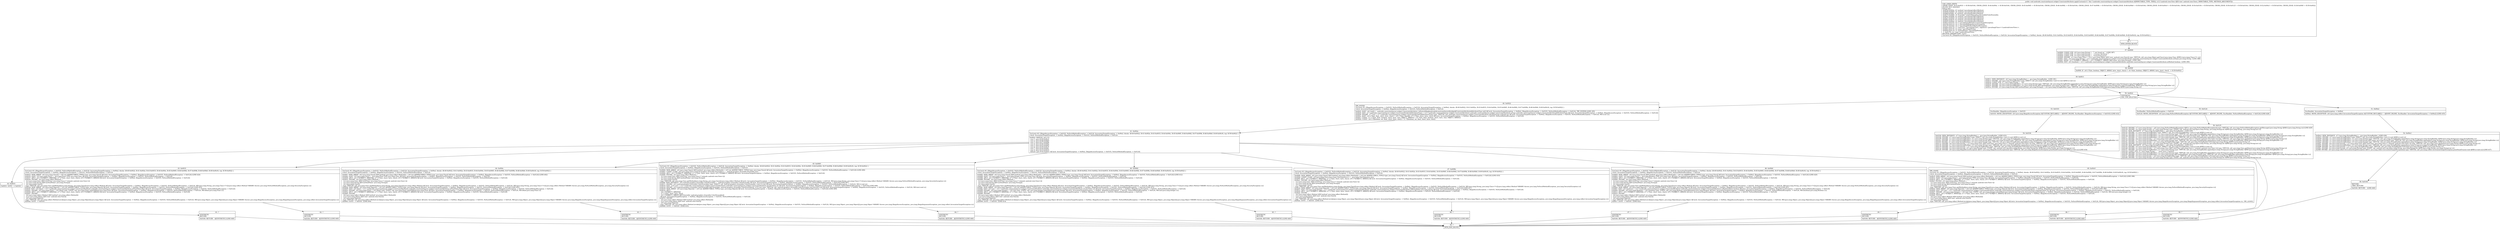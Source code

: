 digraph "CFG forandroidx.constraintlayout.widget.ConstraintAttribute.applyCustom(Landroid\/view\/View;)V" {
Node_35 [shape=record,label="{35\:\ ?|MTH_ENTER_BLOCK\l}"];
Node_37 [shape=record,label="{37\:\ 0x0000|0x0000: CONST_STR  (r0 I:java.lang.String) =  \"\" not found on \"  (LINE:387)\l0x0002: CONST_STR  (r1 I:java.lang.String) =  \" Custom Attribute \"\" \l0x0004: CONST_STR  (r2 I:java.lang.String) =  \"TransitionLayout\" \l0x0006: INVOKE  (r3 I:java.lang.Class) = (r12 I:java.lang.Object A[D('view' android.view.View)]) type: VIRTUAL call: java.lang.Object.getClass():java.lang.Class A[MD:():java.lang.Class\<?\> (c)]\l0x000a: IGET  (r4 I:java.lang.String) = (r11 I:androidx.constraintlayout.widget.ConstraintAttribute) androidx.constraintlayout.widget.ConstraintAttribute.mName java.lang.String  (LINE:388)\l0x000c: MOVE  (r5 I:??[OBJECT, ARRAY]) = (r4 I:??[OBJECT, ARRAY] A[D('name' java.lang.String)])  (LINE:389)\l0x000d: IGET  (r6 I:boolean) = (r11 I:androidx.constraintlayout.widget.ConstraintAttribute) androidx.constraintlayout.widget.ConstraintAttribute.mMethod boolean  (LINE:390)\l}"];
Node_38 [shape=record,label="{38\:\ 0x000f|0x000f: IF  (r6 I:??[int, boolean, OBJECT, ARRAY, byte, short, char]) != (0 ??[int, boolean, OBJECT, ARRAY, byte, short, char])  \-\> B:59:0x0022 \l}"];
Node_39 [shape=record,label="{39\:\ 0x0011|0x0011: NEW_INSTANCE  (r6 I:java.lang.StringBuilder) =  java.lang.StringBuilder  (LINE:391)\l0x0013: INVOKE  (r6 I:java.lang.StringBuilder) type: DIRECT call: java.lang.StringBuilder.\<init\>():void A[MD:():void (c)]\l0x0016: CONST_STR  (r7 I:java.lang.String) =  \"set\" \l0x0018: INVOKE  (r6 I:java.lang.StringBuilder), (r7 I:java.lang.String) type: VIRTUAL call: java.lang.StringBuilder.append(java.lang.String):java.lang.StringBuilder A[MD:(java.lang.String):java.lang.StringBuilder (c)]\l0x001b: INVOKE  (r6 I:java.lang.StringBuilder), (r5 I:java.lang.String A[D('methodName' java.lang.String)]) type: VIRTUAL call: java.lang.StringBuilder.append(java.lang.String):java.lang.StringBuilder A[MD:(java.lang.String):java.lang.StringBuilder (c)]\l0x001e: INVOKE  (r5 I:java.lang.String A[D('methodName' java.lang.String)]) = (r6 I:java.lang.StringBuilder) type: VIRTUAL call: java.lang.StringBuilder.toString():java.lang.String A[MD:():java.lang.String (c)]\l}"];
Node_59 [shape=record,label="{59\:\ 0x0022|SYNTHETIC\lEXC_TOP_SPLITTER\l}"];
Node_40 [shape=record,label="{40\:\ 0x0022|TRY_ENTER\lTryCatch #2 \{IllegalAccessException \-\> 0x0103, NoSuchMethodException \-\> 0x0124, InvocationTargetException \-\> 0x00e2, blocks: (B:40:0x0022, B:41:0x002e, B:43:0x0033, B:44:0x004c, B:45:0x0065, B:46:0x0082, B:47:0x009b, B:48:0x00b0, B:49:0x00c9), top: B:59:0x0022 \}\lCatch: InvocationTargetException \-\> 0x00e2, IllegalAccessException \-\> 0x0103, NoSuchMethodException \-\> 0x0124\l|0x0022: SGET  (r6 I:int[]) =  androidx.constraintlayout.widget.ConstraintAttribute.1.$SwitchMap$androidx$constraintlayout$widget$ConstraintAttribute$AttributeType int[] A[Catch: InvocationTargetException \-\> 0x00e2, IllegalAccessException \-\> 0x0103, NoSuchMethodException \-\> 0x0124, TRY_ENTER] (LINE:395)\l0x0024: IGET  (r7 I:androidx.constraintlayout.widget.ConstraintAttribute$AttributeType) = (r11 I:androidx.constraintlayout.widget.ConstraintAttribute) androidx.constraintlayout.widget.ConstraintAttribute.mType androidx.constraintlayout.widget.ConstraintAttribute$AttributeType A[Catch: InvocationTargetException \-\> 0x00e2, IllegalAccessException \-\> 0x0103, NoSuchMethodException \-\> 0x0124]\l0x0026: INVOKE  (r7 I:int) = (r7 I:androidx.constraintlayout.widget.ConstraintAttribute$AttributeType) type: VIRTUAL call: androidx.constraintlayout.widget.ConstraintAttribute.AttributeType.ordinal():int A[Catch: InvocationTargetException \-\> 0x00e2, IllegalAccessException \-\> 0x0103, NoSuchMethodException \-\> 0x0124, MD:():int (c)]\l0x002a: AGET  (r6 I:??[int, float, short, byte, char]) = (r6 I:??[int, float][]), (r7 I:??[int, short, byte, char]) A[Catch: InvocationTargetException \-\> 0x00e2, IllegalAccessException \-\> 0x0103, NoSuchMethodException \-\> 0x0124]\l0x002c: CONST  (r7 I:??[int, float, boolean, short, byte, char, OBJECT, ARRAY]) = (0 ??[int, float, boolean, short, byte, char, OBJECT, ARRAY]) \l0x002d: CONST  (r8 I:??[boolean, int, float, short, byte, char]) = (1 ??[boolean, int, float, short, byte, char]) \l}"];
Node_41 [shape=record,label="{41\:\ 0x002e|TryCatch #2 \{IllegalAccessException \-\> 0x0103, NoSuchMethodException \-\> 0x0124, InvocationTargetException \-\> 0x00e2, blocks: (B:40:0x0022, B:41:0x002e, B:43:0x0033, B:44:0x004c, B:45:0x0065, B:46:0x0082, B:47:0x009b, B:48:0x00b0, B:49:0x00c9), top: B:59:0x0022 \}\lCatch: InvocationTargetException \-\> 0x00e2, IllegalAccessException \-\> 0x0103, NoSuchMethodException \-\> 0x0124\l|0x002e: SWITCH  (r6 I:??)\l case 1: goto B:49:0x00c9\l case 2: goto B:48:0x00b0\l case 3: goto B:47:0x009b\l case 4: goto B:46:0x0082\l case 5: goto B:45:0x0065\l case 6: goto B:49:0x00c9\l case 7: goto B:44:0x004c\l case 8: goto B:43:0x0033\l default: goto B:42:0x0031 A[Catch: InvocationTargetException \-\> 0x00e2, IllegalAccessException \-\> 0x0103, NoSuchMethodException \-\> 0x0124]\l}"];
Node_42 [shape=record,label="{42\:\ 0x0031|0x0031: GOTO  \-\> 0x0163 \l}"];
Node_61 [shape=record,label="{61\:\ ?|SYNTHETIC\lRETURN\l|0x0164: RETURN   A[SYNTHETIC] (LINE:440)\l}"];
Node_36 [shape=record,label="{36\:\ ?|MTH_EXIT_BLOCK\l}"];
Node_43 [shape=record,label="{43\:\ 0x0033|TryCatch #2 \{IllegalAccessException \-\> 0x0103, NoSuchMethodException \-\> 0x0124, InvocationTargetException \-\> 0x00e2, blocks: (B:40:0x0022, B:41:0x002e, B:43:0x0033, B:44:0x004c, B:45:0x0065, B:46:0x0082, B:47:0x009b, B:48:0x00b0, B:49:0x00c9), top: B:59:0x0022 \}\lCatch: InvocationTargetException \-\> 0x00e2, IllegalAccessException \-\> 0x0103, NoSuchMethodException \-\> 0x0124\l|0x0033: NEW_ARRAY  (r6 I:java.lang.Class[]) = (r8 I:int A[IMMUTABLE_TYPE]) type: java.lang.Class[] A[Catch: InvocationTargetException \-\> 0x00e2, IllegalAccessException \-\> 0x0103, NoSuchMethodException \-\> 0x0124] (LINE:424)\l0x0035: SGET  (r9 I:java.lang.Class) =  java.lang.Float.TYPE java.lang.Class A[Catch: InvocationTargetException \-\> 0x00e2, IllegalAccessException \-\> 0x0103, NoSuchMethodException \-\> 0x0124]\l0x0037: APUT  (r6 I:??[OBJECT, ARRAY][]), (r7 I:??[int, short, byte, char]), (r9 I:??[OBJECT, ARRAY]) A[Catch: InvocationTargetException \-\> 0x00e2, IllegalAccessException \-\> 0x0103, NoSuchMethodException \-\> 0x0124]\l0x0039: INVOKE  (r6 I:java.lang.reflect.Method) = \l  (r3 I:java.lang.Class A[D('viewClass' java.lang.Class\<? extends android.view.View\>)])\l  (r5 I:java.lang.String A[D('methodName' java.lang.String)])\l  (r6 I:java.lang.Class[])\l type: VIRTUAL call: java.lang.Class.getMethod(java.lang.String, java.lang.Class[]):java.lang.reflect.Method A[Catch: InvocationTargetException \-\> 0x00e2, IllegalAccessException \-\> 0x0103, NoSuchMethodException \-\> 0x0124, MD:(java.lang.String, java.lang.Class\<?\>[]):java.lang.reflect.Method VARARG throws java.lang.NoSuchMethodException, java.lang.SecurityException (c)]\l0x003d: NEW_ARRAY  (r8 I:java.lang.Object[]) = (r8 I:int A[IMMUTABLE_TYPE]) type: java.lang.Object[] A[Catch: InvocationTargetException \-\> 0x00e2, IllegalAccessException \-\> 0x0103, NoSuchMethodException \-\> 0x0124] (LINE:425)\l0x003f: IGET  (r9 I:float) = (r11 I:androidx.constraintlayout.widget.ConstraintAttribute) androidx.constraintlayout.widget.ConstraintAttribute.mFloatValue float A[Catch: InvocationTargetException \-\> 0x00e2, IllegalAccessException \-\> 0x0103, NoSuchMethodException \-\> 0x0124]\l0x0041: INVOKE  (r9 I:java.lang.Float) = (r9 I:float) type: STATIC call: java.lang.Float.valueOf(float):java.lang.Float A[Catch: InvocationTargetException \-\> 0x00e2, IllegalAccessException \-\> 0x0103, NoSuchMethodException \-\> 0x0124, MD:(float):java.lang.Float (c)]\l0x0045: APUT  (r8 I:??[OBJECT, ARRAY][]), (r7 I:??[int, short, byte, char]), (r9 I:??[OBJECT, ARRAY]) A[Catch: InvocationTargetException \-\> 0x00e2, IllegalAccessException \-\> 0x0103, NoSuchMethodException \-\> 0x0124]\l0x0047: INVOKE  \l  (r6 I:java.lang.reflect.Method A[D('method' java.lang.reflect.Method)])\l  (r12 I:java.lang.Object A[D('view' android.view.View)])\l  (r8 I:java.lang.Object[])\l type: VIRTUAL call: java.lang.reflect.Method.invoke(java.lang.Object, java.lang.Object[]):java.lang.Object A[Catch: InvocationTargetException \-\> 0x00e2, IllegalAccessException \-\> 0x0103, NoSuchMethodException \-\> 0x0124, MD:(java.lang.Object, java.lang.Object[]):java.lang.Object VARARG throws java.lang.IllegalAccessException, java.lang.IllegalArgumentException, java.lang.reflect.InvocationTargetException (c)]\l0x004a: GOTO  \-\> 0x0163 \l}"];
Node_62 [shape=record,label="{62\:\ ?|SYNTHETIC\lRETURN\l|0x0164: RETURN   A[SYNTHETIC] (LINE:440)\l}"];
Node_44 [shape=record,label="{44\:\ 0x004c|TryCatch #2 \{IllegalAccessException \-\> 0x0103, NoSuchMethodException \-\> 0x0124, InvocationTargetException \-\> 0x00e2, blocks: (B:40:0x0022, B:41:0x002e, B:43:0x0033, B:44:0x004c, B:45:0x0065, B:46:0x0082, B:47:0x009b, B:48:0x00b0, B:49:0x00c9), top: B:59:0x0022 \}\lCatch: InvocationTargetException \-\> 0x00e2, IllegalAccessException \-\> 0x0103, NoSuchMethodException \-\> 0x0124\l|0x004c: NEW_ARRAY  (r6 I:java.lang.Class[] A[D('method' java.lang.reflect.Method)]) = (r8 I:int A[IMMUTABLE_TYPE]) type: java.lang.Class[] A[Catch: InvocationTargetException \-\> 0x00e2, IllegalAccessException \-\> 0x0103, NoSuchMethodException \-\> 0x0124] (LINE:402)\l0x004e: SGET  (r9 I:java.lang.Class) =  java.lang.Float.TYPE java.lang.Class A[Catch: InvocationTargetException \-\> 0x00e2, IllegalAccessException \-\> 0x0103, NoSuchMethodException \-\> 0x0124]\l0x0050: APUT  (r6 I:??[OBJECT, ARRAY][]), (r7 I:??[int, short, byte, char]), (r9 I:??[OBJECT, ARRAY]) A[Catch: InvocationTargetException \-\> 0x00e2, IllegalAccessException \-\> 0x0103, NoSuchMethodException \-\> 0x0124]\l0x0052: INVOKE  (r6 I:java.lang.reflect.Method) = \l  (r3 I:java.lang.Class A[D('viewClass' java.lang.Class\<? extends android.view.View\>)])\l  (r5 I:java.lang.String A[D('methodName' java.lang.String)])\l  (r6 I:java.lang.Class[])\l type: VIRTUAL call: java.lang.Class.getMethod(java.lang.String, java.lang.Class[]):java.lang.reflect.Method A[Catch: InvocationTargetException \-\> 0x00e2, IllegalAccessException \-\> 0x0103, NoSuchMethodException \-\> 0x0124, MD:(java.lang.String, java.lang.Class\<?\>[]):java.lang.reflect.Method VARARG throws java.lang.NoSuchMethodException, java.lang.SecurityException (c)]\l0x0056: NEW_ARRAY  (r8 I:java.lang.Object[]) = (r8 I:int A[IMMUTABLE_TYPE]) type: java.lang.Object[] A[Catch: InvocationTargetException \-\> 0x00e2, IllegalAccessException \-\> 0x0103, NoSuchMethodException \-\> 0x0124] (LINE:403)\l0x0058: IGET  (r9 I:float) = (r11 I:androidx.constraintlayout.widget.ConstraintAttribute) androidx.constraintlayout.widget.ConstraintAttribute.mFloatValue float A[Catch: InvocationTargetException \-\> 0x00e2, IllegalAccessException \-\> 0x0103, NoSuchMethodException \-\> 0x0124]\l0x005a: INVOKE  (r9 I:java.lang.Float) = (r9 I:float) type: STATIC call: java.lang.Float.valueOf(float):java.lang.Float A[Catch: InvocationTargetException \-\> 0x00e2, IllegalAccessException \-\> 0x0103, NoSuchMethodException \-\> 0x0124, MD:(float):java.lang.Float (c)]\l0x005e: APUT  (r8 I:??[OBJECT, ARRAY][]), (r7 I:??[int, short, byte, char]), (r9 I:??[OBJECT, ARRAY]) A[Catch: InvocationTargetException \-\> 0x00e2, IllegalAccessException \-\> 0x0103, NoSuchMethodException \-\> 0x0124]\l0x0060: INVOKE  \l  (r6 I:java.lang.reflect.Method A[D('method' java.lang.reflect.Method)])\l  (r12 I:java.lang.Object A[D('view' android.view.View)])\l  (r8 I:java.lang.Object[])\l type: VIRTUAL call: java.lang.reflect.Method.invoke(java.lang.Object, java.lang.Object[]):java.lang.Object A[Catch: InvocationTargetException \-\> 0x00e2, IllegalAccessException \-\> 0x0103, NoSuchMethodException \-\> 0x0124, MD:(java.lang.Object, java.lang.Object[]):java.lang.Object VARARG throws java.lang.IllegalAccessException, java.lang.IllegalArgumentException, java.lang.reflect.InvocationTargetException (c)]\l0x0063: GOTO  \-\> 0x0163  (LINE:404)\l}"];
Node_63 [shape=record,label="{63\:\ ?|SYNTHETIC\lRETURN\l|0x0164: RETURN   A[SYNTHETIC] (LINE:440)\l}"];
Node_45 [shape=record,label="{45\:\ 0x0065|TryCatch #2 \{IllegalAccessException \-\> 0x0103, NoSuchMethodException \-\> 0x0124, InvocationTargetException \-\> 0x00e2, blocks: (B:40:0x0022, B:41:0x002e, B:43:0x0033, B:44:0x004c, B:45:0x0065, B:46:0x0082, B:47:0x009b, B:48:0x00b0, B:49:0x00c9), top: B:59:0x0022 \}\lCatch: InvocationTargetException \-\> 0x00e2, IllegalAccessException \-\> 0x0103, NoSuchMethodException \-\> 0x0124\l|0x0065: NEW_ARRAY  (r6 I:java.lang.Class[] A[D('method' java.lang.reflect.Method)]) = (r8 I:int A[IMMUTABLE_TYPE]) type: java.lang.Class[] A[Catch: InvocationTargetException \-\> 0x00e2, IllegalAccessException \-\> 0x0103, NoSuchMethodException \-\> 0x0124] (LINE:406)\l0x0067: CONST_CLASS  (r9 I:java.lang.Class\<android.graphics.drawable.Drawable\>) =  android.graphics.drawable.Drawable.class \l0x0069: APUT  (r6 I:??[OBJECT, ARRAY][]), (r7 I:??[int, short, byte, char]), (r9 I:??[OBJECT, ARRAY]) A[Catch: InvocationTargetException \-\> 0x00e2, IllegalAccessException \-\> 0x0103, NoSuchMethodException \-\> 0x0124]\l0x006b: INVOKE  (r6 I:java.lang.reflect.Method) = \l  (r3 I:java.lang.Class A[D('viewClass' java.lang.Class\<? extends android.view.View\>)])\l  (r5 I:java.lang.String A[D('methodName' java.lang.String)])\l  (r6 I:java.lang.Class[])\l type: VIRTUAL call: java.lang.Class.getMethod(java.lang.String, java.lang.Class[]):java.lang.reflect.Method A[Catch: InvocationTargetException \-\> 0x00e2, IllegalAccessException \-\> 0x0103, NoSuchMethodException \-\> 0x0124, MD:(java.lang.String, java.lang.Class\<?\>[]):java.lang.reflect.Method VARARG throws java.lang.NoSuchMethodException, java.lang.SecurityException (c)]\l0x006f: NEW_INSTANCE  (r9 I:android.graphics.drawable.ColorDrawable) =  android.graphics.drawable.ColorDrawable A[Catch: InvocationTargetException \-\> 0x00e2, IllegalAccessException \-\> 0x0103, NoSuchMethodException \-\> 0x0124] (LINE:407)\l0x0071: INVOKE  (r9 I:android.graphics.drawable.ColorDrawable) type: DIRECT call: android.graphics.drawable.ColorDrawable.\<init\>():void A[Catch: InvocationTargetException \-\> 0x00e2, IllegalAccessException \-\> 0x0103, NoSuchMethodException \-\> 0x0124, MD:():void (c)]\l0x0074: IGET  (r10 I:int) = (r11 I:androidx.constraintlayout.widget.ConstraintAttribute) androidx.constraintlayout.widget.ConstraintAttribute.mColorValue int A[Catch: InvocationTargetException \-\> 0x00e2, IllegalAccessException \-\> 0x0103, NoSuchMethodException \-\> 0x0124] (LINE:408)\l0x0076: INVOKE  (r9 I:android.graphics.drawable.ColorDrawable A[D('drawable' android.graphics.drawable.ColorDrawable)]), (r10 I:int) type: VIRTUAL call: android.graphics.drawable.ColorDrawable.setColor(int):void A[Catch: InvocationTargetException \-\> 0x00e2, IllegalAccessException \-\> 0x0103, NoSuchMethodException \-\> 0x0124, MD:(int):void (c)]\l0x0079: NEW_ARRAY  (r8 I:java.lang.Object[]) = (r8 I:int A[IMMUTABLE_TYPE]) type: java.lang.Object[] A[Catch: InvocationTargetException \-\> 0x00e2, IllegalAccessException \-\> 0x0103, NoSuchMethodException \-\> 0x0124] (LINE:409)\l0x007b: APUT  \l  (r8 I:??[OBJECT, ARRAY][])\l  (r7 I:??[int, short, byte, char])\l  (r9 I:??[OBJECT, ARRAY] A[D('drawable' android.graphics.drawable.ColorDrawable)])\l A[Catch: InvocationTargetException \-\> 0x00e2, IllegalAccessException \-\> 0x0103, NoSuchMethodException \-\> 0x0124]\l0x007d: INVOKE  \l  (r6 I:java.lang.reflect.Method A[D('method' java.lang.reflect.Method)])\l  (r12 I:java.lang.Object A[D('view' android.view.View)])\l  (r8 I:java.lang.Object[])\l type: VIRTUAL call: java.lang.reflect.Method.invoke(java.lang.Object, java.lang.Object[]):java.lang.Object A[Catch: InvocationTargetException \-\> 0x00e2, IllegalAccessException \-\> 0x0103, NoSuchMethodException \-\> 0x0124, MD:(java.lang.Object, java.lang.Object[]):java.lang.Object VARARG throws java.lang.IllegalAccessException, java.lang.IllegalArgumentException, java.lang.reflect.InvocationTargetException (c)]\l0x0080: GOTO  \-\> 0x0163  (LINE:410)\l}"];
Node_64 [shape=record,label="{64\:\ ?|SYNTHETIC\lRETURN\l|0x0164: RETURN   A[SYNTHETIC] (LINE:440)\l}"];
Node_46 [shape=record,label="{46\:\ 0x0082|TryCatch #2 \{IllegalAccessException \-\> 0x0103, NoSuchMethodException \-\> 0x0124, InvocationTargetException \-\> 0x00e2, blocks: (B:40:0x0022, B:41:0x002e, B:43:0x0033, B:44:0x004c, B:45:0x0065, B:46:0x0082, B:47:0x009b, B:48:0x00b0, B:49:0x00c9), top: B:59:0x0022 \}\lCatch: InvocationTargetException \-\> 0x00e2, IllegalAccessException \-\> 0x0103, NoSuchMethodException \-\> 0x0124\l|0x0082: NEW_ARRAY  (r6 I:java.lang.Class[] A[D('method' java.lang.reflect.Method)]) = (r8 I:int A[IMMUTABLE_TYPE]) type: java.lang.Class[] A[Catch: InvocationTargetException \-\> 0x00e2, IllegalAccessException \-\> 0x0103, NoSuchMethodException \-\> 0x0124] (LINE:412)\l0x0084: SGET  (r9 I:java.lang.Class) =  java.lang.Integer.TYPE java.lang.Class A[Catch: InvocationTargetException \-\> 0x00e2, IllegalAccessException \-\> 0x0103, NoSuchMethodException \-\> 0x0124]\l0x0086: APUT  (r6 I:??[OBJECT, ARRAY][]), (r7 I:??[int, short, byte, char]), (r9 I:??[OBJECT, ARRAY]) A[Catch: InvocationTargetException \-\> 0x00e2, IllegalAccessException \-\> 0x0103, NoSuchMethodException \-\> 0x0124]\l0x0088: INVOKE  (r6 I:java.lang.reflect.Method) = \l  (r3 I:java.lang.Class A[D('viewClass' java.lang.Class\<? extends android.view.View\>)])\l  (r5 I:java.lang.String A[D('methodName' java.lang.String)])\l  (r6 I:java.lang.Class[])\l type: VIRTUAL call: java.lang.Class.getMethod(java.lang.String, java.lang.Class[]):java.lang.reflect.Method A[Catch: InvocationTargetException \-\> 0x00e2, IllegalAccessException \-\> 0x0103, NoSuchMethodException \-\> 0x0124, MD:(java.lang.String, java.lang.Class\<?\>[]):java.lang.reflect.Method VARARG throws java.lang.NoSuchMethodException, java.lang.SecurityException (c)]\l0x008c: NEW_ARRAY  (r8 I:java.lang.Object[]) = (r8 I:int A[IMMUTABLE_TYPE]) type: java.lang.Object[] A[Catch: InvocationTargetException \-\> 0x00e2, IllegalAccessException \-\> 0x0103, NoSuchMethodException \-\> 0x0124] (LINE:413)\l0x008e: IGET  (r9 I:int) = (r11 I:androidx.constraintlayout.widget.ConstraintAttribute) androidx.constraintlayout.widget.ConstraintAttribute.mColorValue int A[Catch: InvocationTargetException \-\> 0x00e2, IllegalAccessException \-\> 0x0103, NoSuchMethodException \-\> 0x0124]\l0x0090: INVOKE  (r9 I:java.lang.Integer) = (r9 I:int) type: STATIC call: java.lang.Integer.valueOf(int):java.lang.Integer A[Catch: InvocationTargetException \-\> 0x00e2, IllegalAccessException \-\> 0x0103, NoSuchMethodException \-\> 0x0124, MD:(int):java.lang.Integer (c)]\l0x0094: APUT  (r8 I:??[OBJECT, ARRAY][]), (r7 I:??[int, short, byte, char]), (r9 I:??[OBJECT, ARRAY]) A[Catch: InvocationTargetException \-\> 0x00e2, IllegalAccessException \-\> 0x0103, NoSuchMethodException \-\> 0x0124]\l0x0096: INVOKE  \l  (r6 I:java.lang.reflect.Method A[D('method' java.lang.reflect.Method)])\l  (r12 I:java.lang.Object A[D('view' android.view.View)])\l  (r8 I:java.lang.Object[])\l type: VIRTUAL call: java.lang.reflect.Method.invoke(java.lang.Object, java.lang.Object[]):java.lang.Object A[Catch: InvocationTargetException \-\> 0x00e2, IllegalAccessException \-\> 0x0103, NoSuchMethodException \-\> 0x0124, MD:(java.lang.Object, java.lang.Object[]):java.lang.Object VARARG throws java.lang.IllegalAccessException, java.lang.IllegalArgumentException, java.lang.reflect.InvocationTargetException (c)]\l0x0099: GOTO  \-\> 0x0163  (LINE:414)\l}"];
Node_65 [shape=record,label="{65\:\ ?|SYNTHETIC\lRETURN\l|0x0164: RETURN   A[SYNTHETIC] (LINE:440)\l}"];
Node_47 [shape=record,label="{47\:\ 0x009b|TryCatch #2 \{IllegalAccessException \-\> 0x0103, NoSuchMethodException \-\> 0x0124, InvocationTargetException \-\> 0x00e2, blocks: (B:40:0x0022, B:41:0x002e, B:43:0x0033, B:44:0x004c, B:45:0x0065, B:46:0x0082, B:47:0x009b, B:48:0x00b0, B:49:0x00c9), top: B:59:0x0022 \}\lCatch: InvocationTargetException \-\> 0x00e2, IllegalAccessException \-\> 0x0103, NoSuchMethodException \-\> 0x0124\l|0x009b: NEW_ARRAY  (r6 I:java.lang.Class[] A[D('method' java.lang.reflect.Method)]) = (r8 I:int A[IMMUTABLE_TYPE]) type: java.lang.Class[] A[Catch: InvocationTargetException \-\> 0x00e2, IllegalAccessException \-\> 0x0103, NoSuchMethodException \-\> 0x0124] (LINE:416)\l0x009d: CONST_CLASS  (r9 I:java.lang.Class\<java.lang.CharSequence\>) =  java.lang.CharSequence.class \l0x009f: APUT  (r6 I:??[OBJECT, ARRAY][]), (r7 I:??[int, short, byte, char]), (r9 I:??[OBJECT, ARRAY]) A[Catch: InvocationTargetException \-\> 0x00e2, IllegalAccessException \-\> 0x0103, NoSuchMethodException \-\> 0x0124]\l0x00a1: INVOKE  (r6 I:java.lang.reflect.Method) = \l  (r3 I:java.lang.Class A[D('viewClass' java.lang.Class\<? extends android.view.View\>)])\l  (r5 I:java.lang.String A[D('methodName' java.lang.String)])\l  (r6 I:java.lang.Class[])\l type: VIRTUAL call: java.lang.Class.getMethod(java.lang.String, java.lang.Class[]):java.lang.reflect.Method A[Catch: InvocationTargetException \-\> 0x00e2, IllegalAccessException \-\> 0x0103, NoSuchMethodException \-\> 0x0124, MD:(java.lang.String, java.lang.Class\<?\>[]):java.lang.reflect.Method VARARG throws java.lang.NoSuchMethodException, java.lang.SecurityException (c)]\l0x00a5: NEW_ARRAY  (r8 I:java.lang.Object[]) = (r8 I:int A[IMMUTABLE_TYPE]) type: java.lang.Object[] A[Catch: InvocationTargetException \-\> 0x00e2, IllegalAccessException \-\> 0x0103, NoSuchMethodException \-\> 0x0124] (LINE:417)\l0x00a7: IGET  (r9 I:java.lang.String) = (r11 I:androidx.constraintlayout.widget.ConstraintAttribute) androidx.constraintlayout.widget.ConstraintAttribute.mStringValue java.lang.String A[Catch: InvocationTargetException \-\> 0x00e2, IllegalAccessException \-\> 0x0103, NoSuchMethodException \-\> 0x0124]\l0x00a9: APUT  (r8 I:??[OBJECT, ARRAY][]), (r7 I:??[int, short, byte, char]), (r9 I:??[OBJECT, ARRAY]) A[Catch: InvocationTargetException \-\> 0x00e2, IllegalAccessException \-\> 0x0103, NoSuchMethodException \-\> 0x0124]\l0x00ab: INVOKE  \l  (r6 I:java.lang.reflect.Method A[D('method' java.lang.reflect.Method)])\l  (r12 I:java.lang.Object A[D('view' android.view.View)])\l  (r8 I:java.lang.Object[])\l type: VIRTUAL call: java.lang.reflect.Method.invoke(java.lang.Object, java.lang.Object[]):java.lang.Object A[Catch: InvocationTargetException \-\> 0x00e2, IllegalAccessException \-\> 0x0103, NoSuchMethodException \-\> 0x0124, MD:(java.lang.Object, java.lang.Object[]):java.lang.Object VARARG throws java.lang.IllegalAccessException, java.lang.IllegalArgumentException, java.lang.reflect.InvocationTargetException (c)]\l0x00ae: GOTO  \-\> 0x0163  (LINE:418)\l}"];
Node_66 [shape=record,label="{66\:\ ?|SYNTHETIC\lRETURN\l|0x0164: RETURN   A[SYNTHETIC] (LINE:440)\l}"];
Node_48 [shape=record,label="{48\:\ 0x00b0|TryCatch #2 \{IllegalAccessException \-\> 0x0103, NoSuchMethodException \-\> 0x0124, InvocationTargetException \-\> 0x00e2, blocks: (B:40:0x0022, B:41:0x002e, B:43:0x0033, B:44:0x004c, B:45:0x0065, B:46:0x0082, B:47:0x009b, B:48:0x00b0, B:49:0x00c9), top: B:59:0x0022 \}\lCatch: InvocationTargetException \-\> 0x00e2, IllegalAccessException \-\> 0x0103, NoSuchMethodException \-\> 0x0124\l|0x00b0: NEW_ARRAY  (r6 I:java.lang.Class[] A[D('method' java.lang.reflect.Method)]) = (r8 I:int A[IMMUTABLE_TYPE]) type: java.lang.Class[] A[Catch: InvocationTargetException \-\> 0x00e2, IllegalAccessException \-\> 0x0103, NoSuchMethodException \-\> 0x0124] (LINE:420)\l0x00b2: SGET  (r9 I:java.lang.Class) =  java.lang.Boolean.TYPE java.lang.Class A[Catch: InvocationTargetException \-\> 0x00e2, IllegalAccessException \-\> 0x0103, NoSuchMethodException \-\> 0x0124]\l0x00b4: APUT  (r6 I:??[OBJECT, ARRAY][]), (r7 I:??[int, short, byte, char]), (r9 I:??[OBJECT, ARRAY]) A[Catch: InvocationTargetException \-\> 0x00e2, IllegalAccessException \-\> 0x0103, NoSuchMethodException \-\> 0x0124]\l0x00b6: INVOKE  (r6 I:java.lang.reflect.Method) = \l  (r3 I:java.lang.Class A[D('viewClass' java.lang.Class\<? extends android.view.View\>)])\l  (r5 I:java.lang.String A[D('methodName' java.lang.String)])\l  (r6 I:java.lang.Class[])\l type: VIRTUAL call: java.lang.Class.getMethod(java.lang.String, java.lang.Class[]):java.lang.reflect.Method A[Catch: InvocationTargetException \-\> 0x00e2, IllegalAccessException \-\> 0x0103, NoSuchMethodException \-\> 0x0124, MD:(java.lang.String, java.lang.Class\<?\>[]):java.lang.reflect.Method VARARG throws java.lang.NoSuchMethodException, java.lang.SecurityException (c)]\l0x00ba: NEW_ARRAY  (r8 I:java.lang.Object[]) = (r8 I:int A[IMMUTABLE_TYPE]) type: java.lang.Object[] A[Catch: InvocationTargetException \-\> 0x00e2, IllegalAccessException \-\> 0x0103, NoSuchMethodException \-\> 0x0124] (LINE:421)\l0x00bc: IGET  (r9 I:boolean) = (r11 I:androidx.constraintlayout.widget.ConstraintAttribute) androidx.constraintlayout.widget.ConstraintAttribute.mBooleanValue boolean A[Catch: InvocationTargetException \-\> 0x00e2, IllegalAccessException \-\> 0x0103, NoSuchMethodException \-\> 0x0124]\l0x00be: INVOKE  (r9 I:java.lang.Boolean) = (r9 I:boolean) type: STATIC call: java.lang.Boolean.valueOf(boolean):java.lang.Boolean A[Catch: InvocationTargetException \-\> 0x00e2, IllegalAccessException \-\> 0x0103, NoSuchMethodException \-\> 0x0124, MD:(boolean):java.lang.Boolean (c)]\l0x00c2: APUT  (r8 I:??[OBJECT, ARRAY][]), (r7 I:??[int, short, byte, char]), (r9 I:??[OBJECT, ARRAY]) A[Catch: InvocationTargetException \-\> 0x00e2, IllegalAccessException \-\> 0x0103, NoSuchMethodException \-\> 0x0124]\l0x00c4: INVOKE  \l  (r6 I:java.lang.reflect.Method A[D('method' java.lang.reflect.Method)])\l  (r12 I:java.lang.Object A[D('view' android.view.View)])\l  (r8 I:java.lang.Object[])\l type: VIRTUAL call: java.lang.reflect.Method.invoke(java.lang.Object, java.lang.Object[]):java.lang.Object A[Catch: InvocationTargetException \-\> 0x00e2, IllegalAccessException \-\> 0x0103, NoSuchMethodException \-\> 0x0124, MD:(java.lang.Object, java.lang.Object[]):java.lang.Object VARARG throws java.lang.IllegalAccessException, java.lang.IllegalArgumentException, java.lang.reflect.InvocationTargetException (c)]\l0x00c7: GOTO  \-\> 0x0163  (LINE:422)\l}"];
Node_67 [shape=record,label="{67\:\ ?|SYNTHETIC\lRETURN\l|0x0164: RETURN   A[SYNTHETIC] (LINE:440)\l}"];
Node_49 [shape=record,label="{49\:\ 0x00c9|TRY_LEAVE\lTryCatch #2 \{IllegalAccessException \-\> 0x0103, NoSuchMethodException \-\> 0x0124, InvocationTargetException \-\> 0x00e2, blocks: (B:40:0x0022, B:41:0x002e, B:43:0x0033, B:44:0x004c, B:45:0x0065, B:46:0x0082, B:47:0x009b, B:48:0x00b0, B:49:0x00c9), top: B:59:0x0022 \}\lCatch: InvocationTargetException \-\> 0x00e2, IllegalAccessException \-\> 0x0103, NoSuchMethodException \-\> 0x0124\l|0x00c9: NEW_ARRAY  (r6 I:java.lang.Class[] A[D('method' java.lang.reflect.Method)]) = (r8 I:int A[IMMUTABLE_TYPE]) type: java.lang.Class[] A[Catch: InvocationTargetException \-\> 0x00e2, IllegalAccessException \-\> 0x0103, NoSuchMethodException \-\> 0x0124] (LINE:398)\l0x00cb: SGET  (r9 I:java.lang.Class) =  java.lang.Integer.TYPE java.lang.Class A[Catch: InvocationTargetException \-\> 0x00e2, IllegalAccessException \-\> 0x0103, NoSuchMethodException \-\> 0x0124]\l0x00cd: APUT  (r6 I:??[OBJECT, ARRAY][]), (r7 I:??[int, short, byte, char]), (r9 I:??[OBJECT, ARRAY]) A[Catch: InvocationTargetException \-\> 0x00e2, IllegalAccessException \-\> 0x0103, NoSuchMethodException \-\> 0x0124]\l0x00cf: INVOKE  (r6 I:java.lang.reflect.Method) = \l  (r3 I:java.lang.Class A[D('viewClass' java.lang.Class\<? extends android.view.View\>)])\l  (r5 I:java.lang.String A[D('methodName' java.lang.String)])\l  (r6 I:java.lang.Class[])\l type: VIRTUAL call: java.lang.Class.getMethod(java.lang.String, java.lang.Class[]):java.lang.reflect.Method A[Catch: InvocationTargetException \-\> 0x00e2, IllegalAccessException \-\> 0x0103, NoSuchMethodException \-\> 0x0124, MD:(java.lang.String, java.lang.Class\<?\>[]):java.lang.reflect.Method VARARG throws java.lang.NoSuchMethodException, java.lang.SecurityException (c)]\l0x00d3: NEW_ARRAY  (r8 I:java.lang.Object[]) = (r8 I:int A[IMMUTABLE_TYPE]) type: java.lang.Object[] A[Catch: InvocationTargetException \-\> 0x00e2, IllegalAccessException \-\> 0x0103, NoSuchMethodException \-\> 0x0124] (LINE:399)\l0x00d5: IGET  (r9 I:int) = (r11 I:androidx.constraintlayout.widget.ConstraintAttribute) androidx.constraintlayout.widget.ConstraintAttribute.mIntegerValue int A[Catch: InvocationTargetException \-\> 0x00e2, IllegalAccessException \-\> 0x0103, NoSuchMethodException \-\> 0x0124]\l0x00d7: INVOKE  (r9 I:java.lang.Integer) = (r9 I:int) type: STATIC call: java.lang.Integer.valueOf(int):java.lang.Integer A[Catch: InvocationTargetException \-\> 0x00e2, IllegalAccessException \-\> 0x0103, NoSuchMethodException \-\> 0x0124, MD:(int):java.lang.Integer (c)]\l0x00db: APUT  (r8 I:??[OBJECT, ARRAY][]), (r7 I:??[int, short, byte, char]), (r9 I:??[OBJECT, ARRAY]) A[Catch: InvocationTargetException \-\> 0x00e2, IllegalAccessException \-\> 0x0103, NoSuchMethodException \-\> 0x0124]\l0x00dd: INVOKE  \l  (r6 I:java.lang.reflect.Method A[D('method' java.lang.reflect.Method)])\l  (r12 I:java.lang.Object A[D('view' android.view.View)])\l  (r8 I:java.lang.Object[])\l type: VIRTUAL call: java.lang.reflect.Method.invoke(java.lang.Object, java.lang.Object[]):java.lang.Object A[Catch: InvocationTargetException \-\> 0x00e2, IllegalAccessException \-\> 0x0103, NoSuchMethodException \-\> 0x0124, MD:(java.lang.Object, java.lang.Object[]):java.lang.Object VARARG throws java.lang.IllegalAccessException, java.lang.IllegalArgumentException, java.lang.reflect.InvocationTargetException (c), TRY_LEAVE]\l}"];
Node_69 [shape=record,label="{69\:\ ?|SYNTHETIC\lRETURN\l|0x0164: RETURN   A[SYNTHETIC] (LINE:440)\l}"];
Node_53 [shape=record,label="{53\:\ 0x0103|ExcHandler: IllegalAccessException \-\> 0x0103\l|0x0103: MOVE_EXCEPTION  (r6 I:java.lang.IllegalAccessException A[CUSTOM_DECLARE]) =  A[DONT_INLINE, ExcHandler: IllegalAccessException \-\> 0x0103] (LINE:432)\l}"];
Node_54 [shape=record,label="{54\:\ 0x0104|0x0104: NEW_INSTANCE  (r7 I:java.lang.StringBuilder) =  java.lang.StringBuilder  (LINE:433)\l0x0106: INVOKE  (r7 I:java.lang.StringBuilder) type: DIRECT call: java.lang.StringBuilder.\<init\>():void A[MD:():void (c)]\l0x0109: INVOKE  (r7 I:java.lang.StringBuilder), (r1 I:java.lang.String) type: VIRTUAL call: java.lang.StringBuilder.append(java.lang.String):java.lang.StringBuilder A[MD:(java.lang.String):java.lang.StringBuilder (c)]\l0x010c: INVOKE  (r7 I:java.lang.StringBuilder), (r4 I:java.lang.String A[D('name' java.lang.String)]) type: VIRTUAL call: java.lang.StringBuilder.append(java.lang.String):java.lang.StringBuilder A[MD:(java.lang.String):java.lang.StringBuilder (c)]\l0x010f: INVOKE  (r7 I:java.lang.StringBuilder), (r0 I:java.lang.String) type: VIRTUAL call: java.lang.StringBuilder.append(java.lang.String):java.lang.StringBuilder A[MD:(java.lang.String):java.lang.StringBuilder (c)]\l0x0112: INVOKE  (r0 I:java.lang.String) = (r3 I:java.lang.Class A[D('viewClass' java.lang.Class\<? extends android.view.View\>)]) type: VIRTUAL call: java.lang.Class.getName():java.lang.String A[MD:():java.lang.String (c)]\l0x0116: INVOKE  (r7 I:java.lang.StringBuilder), (r0 I:java.lang.String) type: VIRTUAL call: java.lang.StringBuilder.append(java.lang.String):java.lang.StringBuilder A[MD:(java.lang.String):java.lang.StringBuilder (c)]\l0x0119: INVOKE  (r0 I:java.lang.String) = (r7 I:java.lang.StringBuilder) type: VIRTUAL call: java.lang.StringBuilder.toString():java.lang.String A[MD:():java.lang.String (c)]\l0x011d: INVOKE  (r2 I:java.lang.String), (r0 I:java.lang.String) type: STATIC call: android.util.Log.e(java.lang.String, java.lang.String):int A[MD:(java.lang.String, java.lang.String):int (c)]\l0x0120: INVOKE  (r6 I:java.lang.IllegalAccessException A[D('e' java.lang.IllegalAccessException)]) type: VIRTUAL call: java.lang.IllegalAccessException.printStackTrace():void A[MD:():void (s)] (LINE:434)\l}"];
Node_68 [shape=record,label="{68\:\ ?|SYNTHETIC\lRETURN\l|0x0164: RETURN   A[SYNTHETIC] (LINE:440)\l}"];
Node_55 [shape=record,label="{55\:\ 0x0124|ExcHandler: NoSuchMethodException \-\> 0x0124\l|0x0124: MOVE_EXCEPTION  (r6 I:java.lang.NoSuchMethodException A[CUSTOM_DECLARE]) =  A[DONT_INLINE, ExcHandler: NoSuchMethodException \-\> 0x0124] (LINE:428)\l}"];
Node_56 [shape=record,label="{56\:\ 0x0125|0x0125: INVOKE  (r7 I:java.lang.String) = (r6 I:java.lang.NoSuchMethodException A[D('e' java.lang.NoSuchMethodException)]) type: VIRTUAL call: java.lang.NoSuchMethodException.getMessage():java.lang.String A[MD:():java.lang.String (s)] (LINE:429)\l0x0129: INVOKE  (r2 I:java.lang.String), (r7 I:java.lang.String) type: STATIC call: android.util.Log.e(java.lang.String, java.lang.String):int A[MD:(java.lang.String, java.lang.String):int (c)]\l0x012c: NEW_INSTANCE  (r7 I:java.lang.StringBuilder) =  java.lang.StringBuilder  (LINE:430)\l0x012e: INVOKE  (r7 I:java.lang.StringBuilder) type: DIRECT call: java.lang.StringBuilder.\<init\>():void A[MD:():void (c)]\l0x0131: INVOKE  (r7 I:java.lang.StringBuilder), (r1 I:java.lang.String) type: VIRTUAL call: java.lang.StringBuilder.append(java.lang.String):java.lang.StringBuilder A[MD:(java.lang.String):java.lang.StringBuilder (c)]\l0x0134: INVOKE  (r7 I:java.lang.StringBuilder), (r4 I:java.lang.String A[D('name' java.lang.String)]) type: VIRTUAL call: java.lang.StringBuilder.append(java.lang.String):java.lang.StringBuilder A[MD:(java.lang.String):java.lang.StringBuilder (c)]\l0x0137: INVOKE  (r7 I:java.lang.StringBuilder), (r0 I:java.lang.String) type: VIRTUAL call: java.lang.StringBuilder.append(java.lang.String):java.lang.StringBuilder A[MD:(java.lang.String):java.lang.StringBuilder (c)]\l0x013a: INVOKE  (r0 I:java.lang.String) = (r3 I:java.lang.Class A[D('viewClass' java.lang.Class\<? extends android.view.View\>)]) type: VIRTUAL call: java.lang.Class.getName():java.lang.String A[MD:():java.lang.String (c)]\l0x013e: INVOKE  (r7 I:java.lang.StringBuilder), (r0 I:java.lang.String) type: VIRTUAL call: java.lang.StringBuilder.append(java.lang.String):java.lang.StringBuilder A[MD:(java.lang.String):java.lang.StringBuilder (c)]\l0x0141: INVOKE  (r0 I:java.lang.String) = (r7 I:java.lang.StringBuilder) type: VIRTUAL call: java.lang.StringBuilder.toString():java.lang.String A[MD:():java.lang.String (c)]\l0x0145: INVOKE  (r2 I:java.lang.String), (r0 I:java.lang.String) type: STATIC call: android.util.Log.e(java.lang.String, java.lang.String):int A[MD:(java.lang.String, java.lang.String):int (c)]\l0x0148: NEW_INSTANCE  (r0 I:java.lang.StringBuilder) =  java.lang.StringBuilder  (LINE:431)\l0x014a: INVOKE  (r0 I:java.lang.StringBuilder) type: DIRECT call: java.lang.StringBuilder.\<init\>():void A[MD:():void (c)]\l0x014d: INVOKE  (r1 I:java.lang.String) = (r3 I:java.lang.Class A[D('viewClass' java.lang.Class\<? extends android.view.View\>)]) type: VIRTUAL call: java.lang.Class.getName():java.lang.String A[MD:():java.lang.String (c)]\l0x0151: INVOKE  (r0 I:java.lang.StringBuilder), (r1 I:java.lang.String) type: VIRTUAL call: java.lang.StringBuilder.append(java.lang.String):java.lang.StringBuilder A[MD:(java.lang.String):java.lang.StringBuilder (c)]\l0x0154: CONST_STR  (r1 I:java.lang.String) =  \" must have a method \" \l0x0156: INVOKE  (r0 I:java.lang.StringBuilder), (r1 I:java.lang.String) type: VIRTUAL call: java.lang.StringBuilder.append(java.lang.String):java.lang.StringBuilder A[MD:(java.lang.String):java.lang.StringBuilder (c)]\l0x0159: INVOKE  (r0 I:java.lang.StringBuilder), (r5 I:java.lang.String A[D('methodName' java.lang.String)]) type: VIRTUAL call: java.lang.StringBuilder.append(java.lang.String):java.lang.StringBuilder A[MD:(java.lang.String):java.lang.StringBuilder (c)]\l0x015c: INVOKE  (r0 I:java.lang.String) = (r0 I:java.lang.StringBuilder) type: VIRTUAL call: java.lang.StringBuilder.toString():java.lang.String A[MD:():java.lang.String (c)]\l0x0160: INVOKE  (r2 I:java.lang.String), (r0 I:java.lang.String) type: STATIC call: android.util.Log.e(java.lang.String, java.lang.String):int A[MD:(java.lang.String, java.lang.String):int (c)]\l}"];
Node_60 [shape=record,label="{60\:\ ?|SYNTHETIC\lRETURN\l|0x0164: RETURN   A[SYNTHETIC] (LINE:440)\l}"];
Node_51 [shape=record,label="{51\:\ 0x00e2|ExcHandler: InvocationTargetException \-\> 0x00e2\l|0x00e2: MOVE_EXCEPTION  (r6 I:java.lang.reflect.InvocationTargetException A[CUSTOM_DECLARE]) =  A[DONT_INLINE, ExcHandler: InvocationTargetException \-\> 0x00e2] (LINE:435)\l}"];
Node_52 [shape=record,label="{52\:\ 0x00e3|0x00e3: NEW_INSTANCE  (r7 I:java.lang.StringBuilder) =  java.lang.StringBuilder  (LINE:436)\l0x00e5: INVOKE  (r7 I:java.lang.StringBuilder) type: DIRECT call: java.lang.StringBuilder.\<init\>():void A[MD:():void (c)]\l0x00e8: INVOKE  (r7 I:java.lang.StringBuilder), (r1 I:java.lang.String) type: VIRTUAL call: java.lang.StringBuilder.append(java.lang.String):java.lang.StringBuilder A[MD:(java.lang.String):java.lang.StringBuilder (c)]\l0x00eb: INVOKE  (r7 I:java.lang.StringBuilder), (r4 I:java.lang.String A[D('name' java.lang.String)]) type: VIRTUAL call: java.lang.StringBuilder.append(java.lang.String):java.lang.StringBuilder A[MD:(java.lang.String):java.lang.StringBuilder (c)]\l0x00ee: INVOKE  (r7 I:java.lang.StringBuilder), (r0 I:java.lang.String) type: VIRTUAL call: java.lang.StringBuilder.append(java.lang.String):java.lang.StringBuilder A[MD:(java.lang.String):java.lang.StringBuilder (c)]\l0x00f1: INVOKE  (r0 I:java.lang.String) = (r3 I:java.lang.Class A[D('viewClass' java.lang.Class\<? extends android.view.View\>)]) type: VIRTUAL call: java.lang.Class.getName():java.lang.String A[MD:():java.lang.String (c)]\l0x00f5: INVOKE  (r7 I:java.lang.StringBuilder), (r0 I:java.lang.String) type: VIRTUAL call: java.lang.StringBuilder.append(java.lang.String):java.lang.StringBuilder A[MD:(java.lang.String):java.lang.StringBuilder (c)]\l0x00f8: INVOKE  (r0 I:java.lang.String) = (r7 I:java.lang.StringBuilder) type: VIRTUAL call: java.lang.StringBuilder.toString():java.lang.String A[MD:():java.lang.String (c)]\l0x00fc: INVOKE  (r2 I:java.lang.String), (r0 I:java.lang.String) type: STATIC call: android.util.Log.e(java.lang.String, java.lang.String):int A[MD:(java.lang.String, java.lang.String):int (c)]\l0x00ff: INVOKE  (r6 I:java.lang.reflect.InvocationTargetException A[D('e' java.lang.reflect.InvocationTargetException)]) type: VIRTUAL call: java.lang.reflect.InvocationTargetException.printStackTrace():void A[MD:():void (s)] (LINE:437)\l}"];
Node_58 [shape=record,label="{58\:\ 0x0164|RETURN\lORIG_RETURN\l|0x0164: RETURN    (LINE:440)\l}"];
MethodNode[shape=record,label="{public void androidx.constraintlayout.widget.ConstraintAttribute.applyCustom((r11 'this' I:androidx.constraintlayout.widget.ConstraintAttribute A[IMMUTABLE_TYPE, THIS]), (r12 I:android.view.View A[D('view' android.view.View), IMMUTABLE_TYPE, METHOD_ARGUMENT]))  | USE_LINES_HINTS\lCROSS_EDGE: B:43:0x0033 \-\> B:58:0x0164, CROSS_EDGE: B:44:0x004c \-\> B:58:0x0164, CROSS_EDGE: B:45:0x0065 \-\> B:58:0x0164, CROSS_EDGE: B:46:0x0082 \-\> B:58:0x0164, CROSS_EDGE: B:47:0x009b \-\> B:58:0x0164, CROSS_EDGE: B:48:0x00b0 \-\> B:58:0x0164, CROSS_EDGE: B:49:0x00c9 \-\> B:58:0x0164, CROSS_EDGE: B:54:0x0104 \-\> B:58:0x0164, CROSS_EDGE: B:56:0x0125 \-\> B:58:0x0164, CROSS_EDGE: B:52:0x00e3 \-\> B:58:0x0164, CROSS_EDGE: B:38:0x000f \-\> B:59:0x0022\lINLINE_NOT_NEEDED\lDebug Info:\l  0x003d\-0x004c: r6 'method' Ljava\/lang\/reflect\/Method;\l  0x0056\-0x0065: r6 'method' Ljava\/lang\/reflect\/Method;\l  0x006f\-0x0082: r6 'method' Ljava\/lang\/reflect\/Method;\l  0x0074\-0x0082: r9 'drawable' Landroid\/graphics\/drawable\/ColorDrawable;\l  0x008c\-0x009b: r6 'method' Ljava\/lang\/reflect\/Method;\l  0x00a5\-0x00b0: r6 'method' Ljava\/lang\/reflect\/Method;\l  0x00ba\-0x00c9: r6 'method' Ljava\/lang\/reflect\/Method;\l  0x00d3\-0x00e2: r6 'method' Ljava\/lang\/reflect\/Method;\l  0x00e3\-0x0103: r6 'e' Ljava\/lang\/reflect\/InvocationTargetException;\l  0x0104\-0x0123: r6 'e' Ljava\/lang\/IllegalAccessException;\l  0x0125\-0x0163: r6 'e' Ljava\/lang\/NoSuchMethodException;\l  0x000a\-0x0179: r3 'viewClass' Ljava\/lang\/Class;, signature: Ljava\/lang\/Class\<+Landroid\/view\/View;\>;\l  0x000c\-0x0179: r4 'name' Ljava\/lang\/String;\l  0x000d\-0x0179: r5 'methodName' Ljava\/lang\/String;\l  \-1 \-0x0179: r12 'view' Landroid\/view\/View;\lMETHOD_PARAMETERS: [view]\lTryCatch #2 \{IllegalAccessException \-\> 0x0103, NoSuchMethodException \-\> 0x0124, InvocationTargetException \-\> 0x00e2, blocks: (B:40:0x0022, B:41:0x002e, B:43:0x0033, B:44:0x004c, B:45:0x0065, B:46:0x0082, B:47:0x009b, B:48:0x00b0, B:49:0x00c9), top: B:59:0x0022 \}\l}"];
MethodNode -> Node_35;Node_35 -> Node_37;
Node_37 -> Node_38;
Node_38 -> Node_39[style=dashed];
Node_38 -> Node_59;
Node_39 -> Node_59;
Node_59 -> Node_40;
Node_59 -> Node_53;
Node_59 -> Node_55;
Node_59 -> Node_51;
Node_40 -> Node_41;
Node_41 -> Node_42;
Node_41 -> Node_43;
Node_41 -> Node_44;
Node_41 -> Node_45;
Node_41 -> Node_46;
Node_41 -> Node_47;
Node_41 -> Node_48;
Node_41 -> Node_49;
Node_42 -> Node_61;
Node_61 -> Node_36;
Node_43 -> Node_62;
Node_62 -> Node_36;
Node_44 -> Node_63;
Node_63 -> Node_36;
Node_45 -> Node_64;
Node_64 -> Node_36;
Node_46 -> Node_65;
Node_65 -> Node_36;
Node_47 -> Node_66;
Node_66 -> Node_36;
Node_48 -> Node_67;
Node_67 -> Node_36;
Node_49 -> Node_69;
Node_69 -> Node_36;
Node_53 -> Node_54;
Node_54 -> Node_68;
Node_68 -> Node_36;
Node_55 -> Node_56;
Node_56 -> Node_60;
Node_60 -> Node_36;
Node_51 -> Node_52;
Node_52 -> Node_58;
Node_58 -> Node_36;
}

